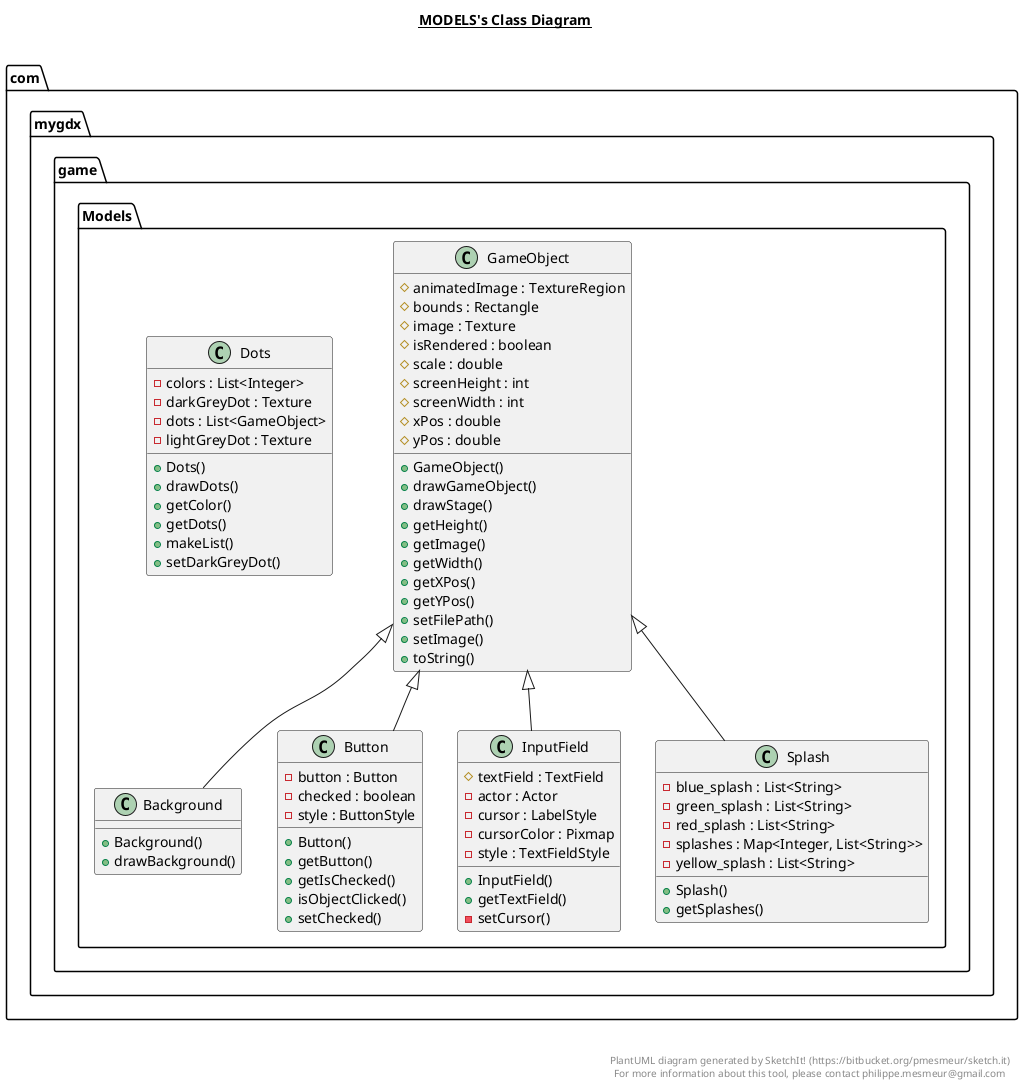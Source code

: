 @startuml

title __MODELS's Class Diagram__\n

  namespace com.mygdx.game {
    namespace Models {
      class com.mygdx.game.Models.Background {
          + Background()
          + drawBackground()
      }
    }
  }
  

  namespace com.mygdx.game {
    namespace Models {
      class com.mygdx.game.Models.Button {
          - button : Button
          - checked : boolean
          - style : ButtonStyle
          + Button()
          + getButton()
          + getIsChecked()
          + isObjectClicked()
          + setChecked()
      }
    }
  }
  

  namespace com.mygdx.game {
    namespace Models {
      class com.mygdx.game.Models.Dots {
          - colors : List<Integer>
          - darkGreyDot : Texture
          - dots : List<GameObject>
          - lightGreyDot : Texture
          + Dots()
          + drawDots()
          + getColor()
          + getDots()
          + makeList()
          + setDarkGreyDot()
      }
    }
  }
  

  namespace com.mygdx.game {
    namespace Models {
      class com.mygdx.game.Models.GameObject {
          # animatedImage : TextureRegion
          # bounds : Rectangle
          # image : Texture
          # isRendered : boolean
          # scale : double
          # screenHeight : int
          # screenWidth : int
          # xPos : double
          # yPos : double
          + GameObject()
          + drawGameObject()
          + drawStage()
          + getHeight()
          + getImage()
          + getWidth()
          + getXPos()
          + getYPos()
          + setFilePath()
          + setImage()
          + toString()
      }
    }
  }
  

  namespace com.mygdx.game {
    namespace Models {
      class com.mygdx.game.Models.InputField {
          # textField : TextField
          - actor : Actor
          - cursor : LabelStyle
          - cursorColor : Pixmap
          - style : TextFieldStyle
          + InputField()
          + getTextField()
          - setCursor()
      }
    }
  }
  

  namespace com.mygdx.game {
    namespace Models {
      class com.mygdx.game.Models.Splash {
          - blue_splash : List<String>
          - green_splash : List<String>
          - red_splash : List<String>
          - splashes : Map<Integer, List<String>>
          - yellow_splash : List<String>
          + Splash()
          + getSplashes()
      }
    }
  }
  

  com.mygdx.game.Models.Background -up-|> com.mygdx.game.Models.GameObject
  com.mygdx.game.Models.Button -up-|> com.mygdx.game.Models.GameObject
  com.mygdx.game.Models.InputField -up-|> com.mygdx.game.Models.GameObject
  com.mygdx.game.Models.Splash -up-|> com.mygdx.game.Models.GameObject


right footer


PlantUML diagram generated by SketchIt! (https://bitbucket.org/pmesmeur/sketch.it)
For more information about this tool, please contact philippe.mesmeur@gmail.com
endfooter

@enduml

